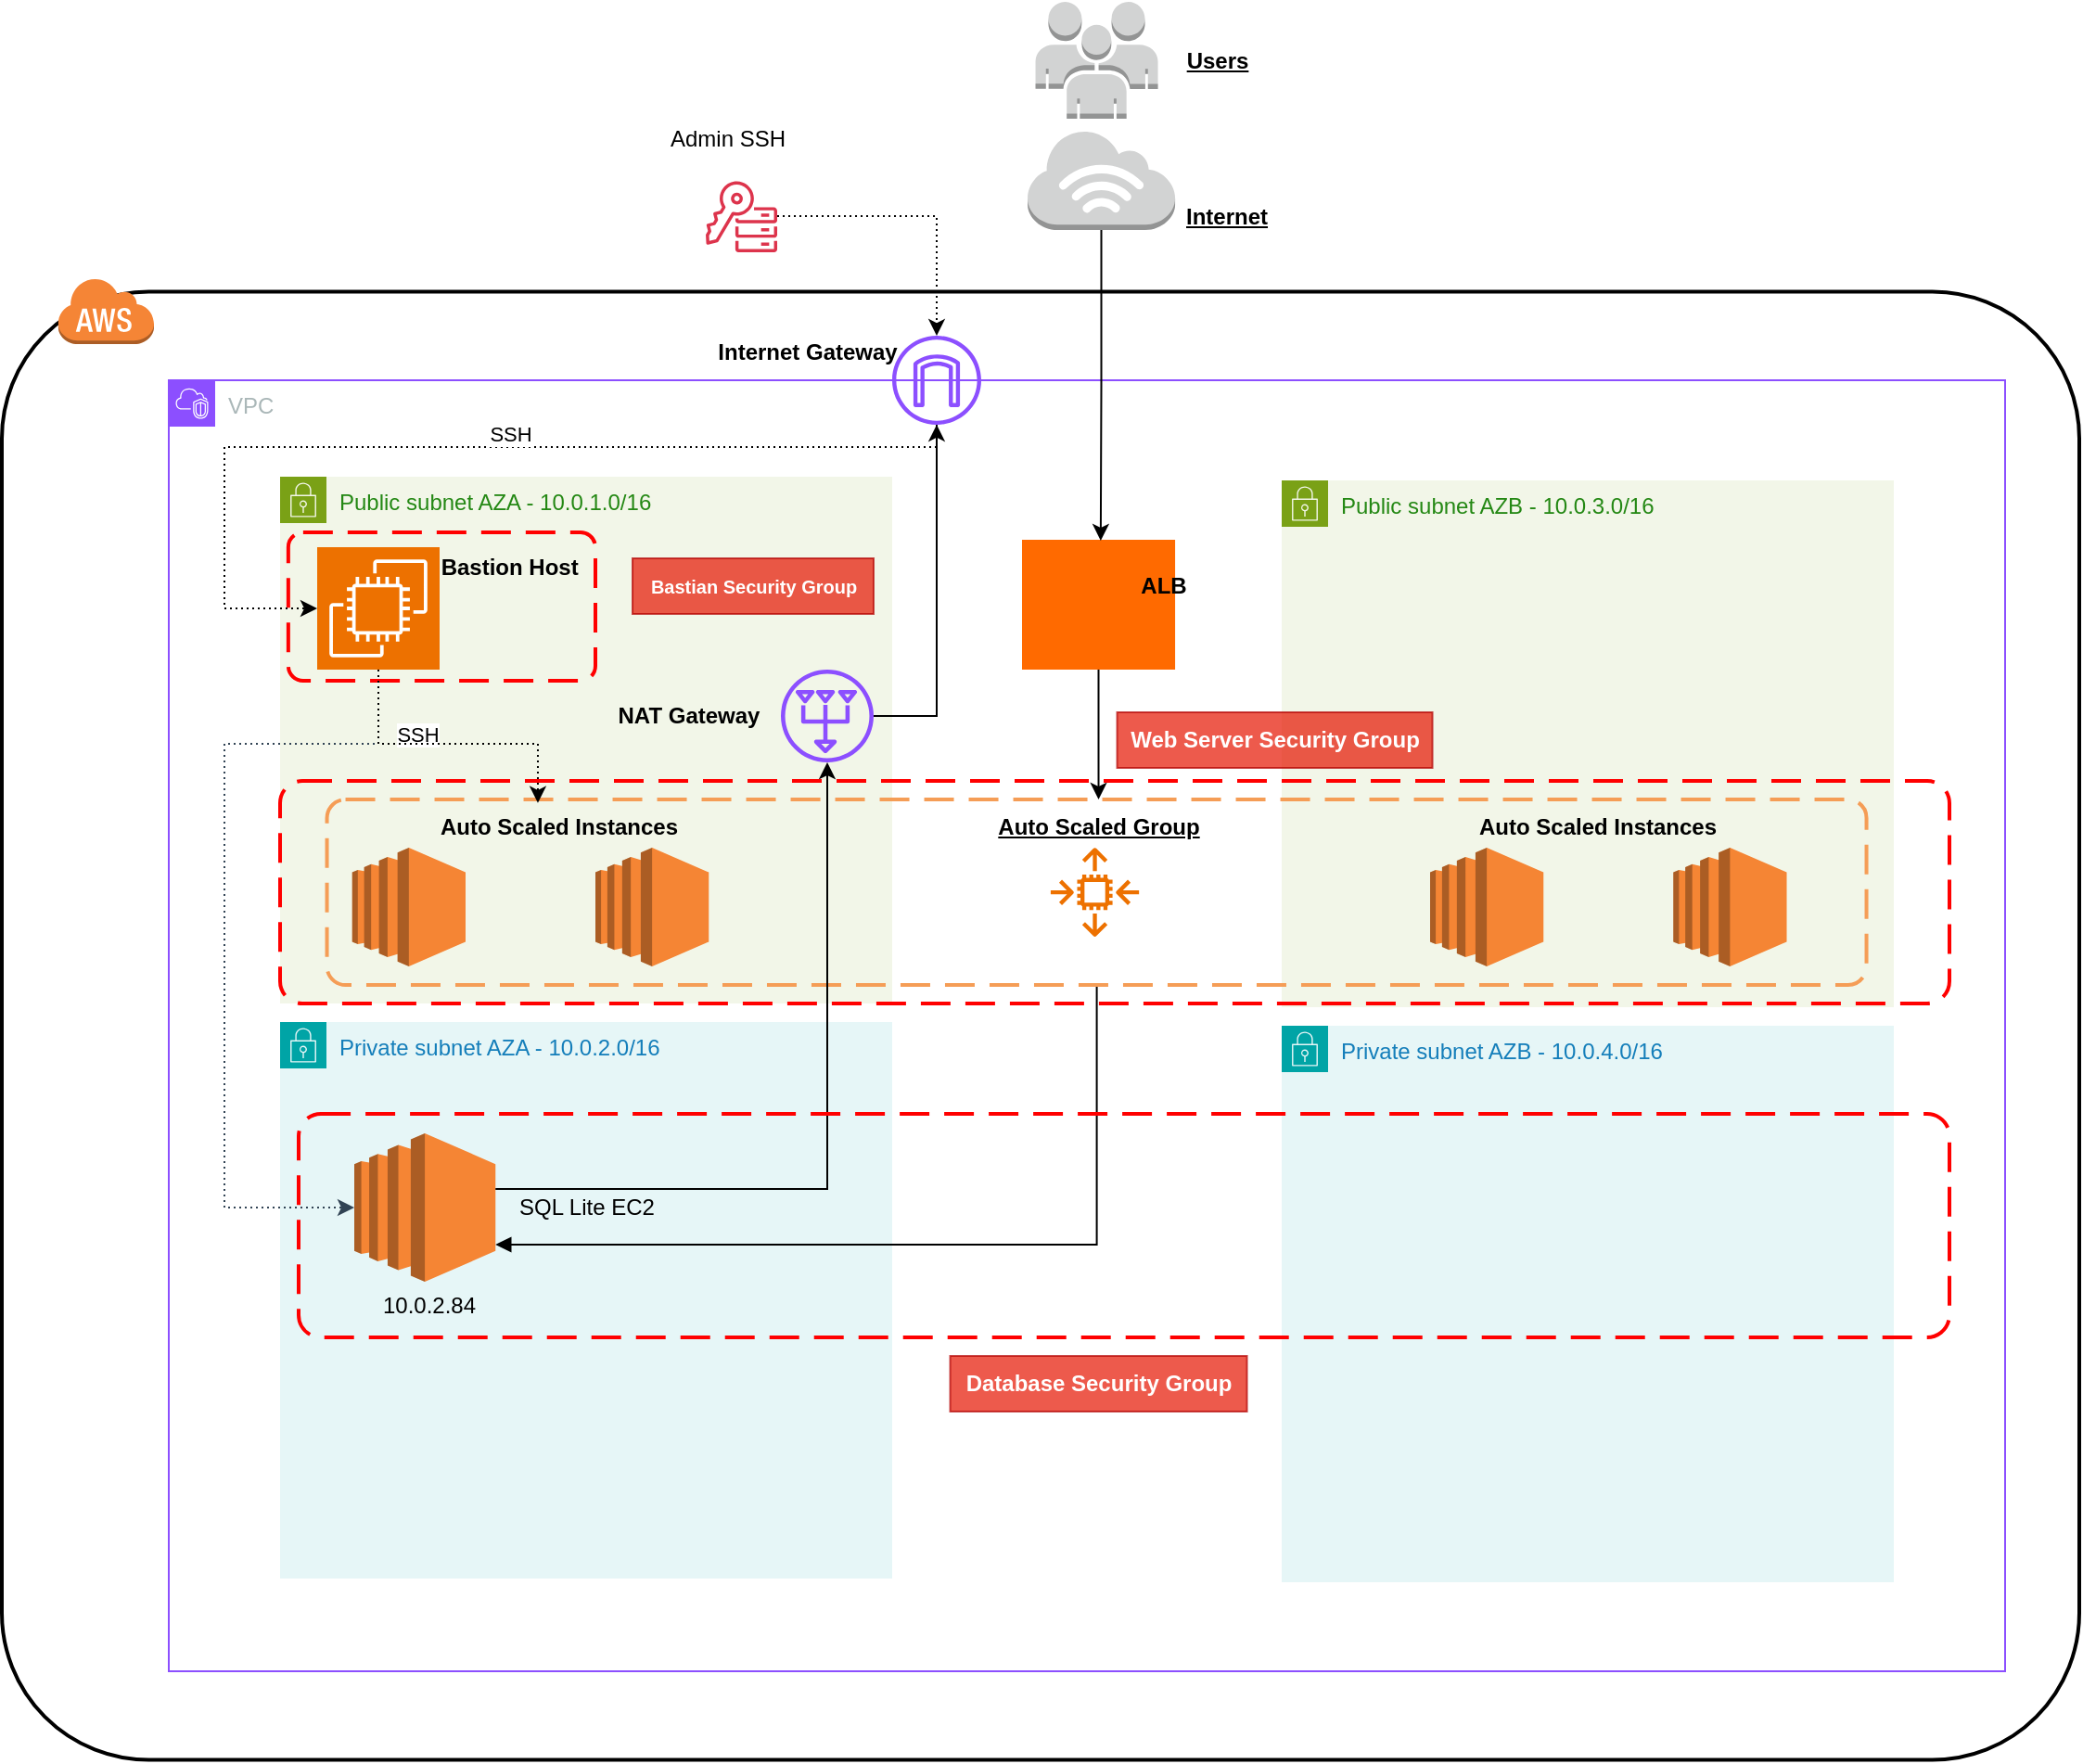 <mxfile version="26.2.14">
  <diagram name="Page-1" id="fU7BCpl6mXzZDJkFP51K">
    <mxGraphModel dx="93" dy="1670" grid="1" gridSize="10" guides="1" tooltips="1" connect="1" arrows="1" fold="1" page="1" pageScale="1" pageWidth="827" pageHeight="1169" math="0" shadow="0">
      <root>
        <mxCell id="0" />
        <mxCell id="1" parent="0" />
        <mxCell id="OljKKH2BxOnLp5taS_lh-46" value="VPC" style="points=[[0,0],[0.25,0],[0.5,0],[0.75,0],[1,0],[1,0.25],[1,0.5],[1,0.75],[1,1],[0.75,1],[0.5,1],[0.25,1],[0,1],[0,0.75],[0,0.5],[0,0.25]];outlineConnect=0;gradientColor=none;html=1;whiteSpace=wrap;fontSize=12;fontStyle=0;container=1;pointerEvents=0;collapsible=0;recursiveResize=0;shape=mxgraph.aws4.group;grIcon=mxgraph.aws4.group_vpc2;strokeColor=#8C4FFF;fillColor=none;verticalAlign=top;align=left;spacingLeft=30;fontColor=#AAB7B8;dashed=0;" vertex="1" parent="1">
          <mxGeometry x="940" y="-86" width="990" height="696" as="geometry" />
        </mxCell>
        <mxCell id="OljKKH2BxOnLp5taS_lh-48" value="" style="rounded=1;arcSize=10;dashed=0;fillColor=none;gradientColor=none;strokeWidth=2;" vertex="1" parent="1">
          <mxGeometry x="850" y="-133.75" width="1120" height="791.5" as="geometry" />
        </mxCell>
        <mxCell id="hSYeYCXfzHYsLcMzWhCX-77" value="Private subnet AZA - 10.0.2.0/16" style="points=[[0,0],[0.25,0],[0.5,0],[0.75,0],[1,0],[1,0.25],[1,0.5],[1,0.75],[1,1],[0.75,1],[0.5,1],[0.25,1],[0,1],[0,0.75],[0,0.5],[0,0.25]];outlineConnect=0;gradientColor=none;html=1;whiteSpace=wrap;fontSize=12;fontStyle=0;container=1;pointerEvents=0;collapsible=0;recursiveResize=0;shape=mxgraph.aws4.group;grIcon=mxgraph.aws4.group_security_group;grStroke=0;strokeColor=#00A4A6;fillColor=#E6F6F7;verticalAlign=top;align=left;spacingLeft=30;fontColor=#147EBA;dashed=0;" parent="1" vertex="1">
          <mxGeometry x="1000" y="260" width="330" height="300" as="geometry" />
        </mxCell>
        <mxCell id="OljKKH2BxOnLp5taS_lh-16" value="" style="outlineConnect=0;dashed=0;verticalLabelPosition=bottom;verticalAlign=top;align=center;html=1;shape=mxgraph.aws3.ec2;fillColor=#F58534;gradientColor=none;" vertex="1" parent="hSYeYCXfzHYsLcMzWhCX-77">
          <mxGeometry x="40" y="60" width="76.13" height="80" as="geometry" />
        </mxCell>
        <mxCell id="OljKKH2BxOnLp5taS_lh-17" value="SQL Lite EC2" style="text;html=1;align=center;verticalAlign=middle;resizable=0;points=[];autosize=1;strokeColor=none;fillColor=none;" vertex="1" parent="hSYeYCXfzHYsLcMzWhCX-77">
          <mxGeometry x="115" y="85" width="100" height="30" as="geometry" />
        </mxCell>
        <mxCell id="hSYeYCXfzHYsLcMzWhCX-78" value="Public subnet AZA - 10.0.1.0/16" style="points=[[0,0],[0.25,0],[0.5,0],[0.75,0],[1,0],[1,0.25],[1,0.5],[1,0.75],[1,1],[0.75,1],[0.5,1],[0.25,1],[0,1],[0,0.75],[0,0.5],[0,0.25]];outlineConnect=0;gradientColor=none;html=1;whiteSpace=wrap;fontSize=12;fontStyle=0;container=1;pointerEvents=0;collapsible=0;recursiveResize=0;shape=mxgraph.aws4.group;grIcon=mxgraph.aws4.group_security_group;grStroke=0;strokeColor=#7AA116;fillColor=#F2F6E8;verticalAlign=top;align=left;spacingLeft=30;fontColor=#248814;dashed=0;" parent="1" vertex="1">
          <mxGeometry x="1000" y="-34" width="330" height="284" as="geometry" />
        </mxCell>
        <mxCell id="OljKKH2BxOnLp5taS_lh-56" value="" style="rounded=1;arcSize=10;dashed=1;strokeColor=#ff0000;fillColor=none;gradientColor=none;dashPattern=8 4;strokeWidth=2;fontStyle=1" vertex="1" parent="hSYeYCXfzHYsLcMzWhCX-78">
          <mxGeometry x="4.43" y="30" width="165.57" height="80" as="geometry" />
        </mxCell>
        <mxCell id="OljKKH2BxOnLp5taS_lh-9" value="" style="sketch=0;outlineConnect=0;fontColor=#232F3E;gradientColor=none;fillColor=#8C4FFF;strokeColor=none;dashed=0;verticalLabelPosition=bottom;verticalAlign=top;align=center;html=1;fontSize=12;fontStyle=0;aspect=fixed;pointerEvents=1;shape=mxgraph.aws4.nat_gateway;rotation=90;" vertex="1" parent="hSYeYCXfzHYsLcMzWhCX-78">
          <mxGeometry x="270" y="104" width="50" height="50" as="geometry" />
        </mxCell>
        <mxCell id="OljKKH2BxOnLp5taS_lh-14" value="" style="sketch=0;points=[[0,0,0],[0.25,0,0],[0.5,0,0],[0.75,0,0],[1,0,0],[0,1,0],[0.25,1,0],[0.5,1,0],[0.75,1,0],[1,1,0],[0,0.25,0],[0,0.5,0],[0,0.75,0],[1,0.25,0],[1,0.5,0],[1,0.75,0]];outlineConnect=0;fontColor=#232F3E;fillColor=#ED7100;strokeColor=#ffffff;dashed=0;verticalLabelPosition=bottom;verticalAlign=top;align=center;html=1;fontSize=12;fontStyle=0;aspect=fixed;shape=mxgraph.aws4.resourceIcon;resIcon=mxgraph.aws4.ec2;" vertex="1" parent="hSYeYCXfzHYsLcMzWhCX-78">
          <mxGeometry x="20" y="38" width="66" height="66" as="geometry" />
        </mxCell>
        <mxCell id="OljKKH2BxOnLp5taS_lh-15" value="Bastion Host&amp;nbsp;" style="text;html=1;align=center;verticalAlign=middle;resizable=0;points=[];autosize=1;strokeColor=none;fillColor=none;fontStyle=1" vertex="1" parent="hSYeYCXfzHYsLcMzWhCX-78">
          <mxGeometry x="80" y="34" width="90" height="30" as="geometry" />
        </mxCell>
        <mxCell id="OljKKH2BxOnLp5taS_lh-19" value="" style="outlineConnect=0;dashed=0;verticalLabelPosition=bottom;verticalAlign=top;align=center;html=1;shape=mxgraph.aws3.ec2;fillColor=#F58534;gradientColor=none;" vertex="1" parent="hSYeYCXfzHYsLcMzWhCX-78">
          <mxGeometry x="38.87" y="200" width="61.13" height="64" as="geometry" />
        </mxCell>
        <mxCell id="OljKKH2BxOnLp5taS_lh-20" value="" style="outlineConnect=0;dashed=0;verticalLabelPosition=bottom;verticalAlign=top;align=center;html=1;shape=mxgraph.aws3.ec2;fillColor=#F58534;gradientColor=none;" vertex="1" parent="hSYeYCXfzHYsLcMzWhCX-78">
          <mxGeometry x="170" y="200" width="61.13" height="64" as="geometry" />
        </mxCell>
        <mxCell id="OljKKH2BxOnLp5taS_lh-25" value="NAT Gateway" style="text;html=1;align=center;verticalAlign=middle;resizable=0;points=[];autosize=1;strokeColor=none;fillColor=none;fontStyle=1" vertex="1" parent="hSYeYCXfzHYsLcMzWhCX-78">
          <mxGeometry x="170" y="114" width="100" height="30" as="geometry" />
        </mxCell>
        <mxCell id="OljKKH2BxOnLp5taS_lh-57" value="Bastian Security Group" style="text;html=1;align=center;verticalAlign=middle;resizable=0;points=[];autosize=1;strokeColor=#B20000;fillColor=#e51400;fontStyle=1;fontColor=#ffffff;fontSize=10;opacity=70;" vertex="1" parent="hSYeYCXfzHYsLcMzWhCX-78">
          <mxGeometry x="190" y="44" width="130" height="30" as="geometry" />
        </mxCell>
        <mxCell id="OljKKH2BxOnLp5taS_lh-3" value="Private subnet AZB - 10.0.4.0/16" style="points=[[0,0],[0.25,0],[0.5,0],[0.75,0],[1,0],[1,0.25],[1,0.5],[1,0.75],[1,1],[0.75,1],[0.5,1],[0.25,1],[0,1],[0,0.75],[0,0.5],[0,0.25]];outlineConnect=0;gradientColor=none;html=1;whiteSpace=wrap;fontSize=12;fontStyle=0;container=1;pointerEvents=0;collapsible=0;recursiveResize=0;shape=mxgraph.aws4.group;grIcon=mxgraph.aws4.group_security_group;grStroke=0;strokeColor=#00A4A6;fillColor=#E6F6F7;verticalAlign=top;align=left;spacingLeft=30;fontColor=#147EBA;dashed=0;" vertex="1" parent="1">
          <mxGeometry x="1540" y="262" width="330" height="300" as="geometry" />
        </mxCell>
        <mxCell id="OljKKH2BxOnLp5taS_lh-4" value="Public subnet AZB - 10.0.3.0/16" style="points=[[0,0],[0.25,0],[0.5,0],[0.75,0],[1,0],[1,0.25],[1,0.5],[1,0.75],[1,1],[0.75,1],[0.5,1],[0.25,1],[0,1],[0,0.75],[0,0.5],[0,0.25]];outlineConnect=0;gradientColor=none;html=1;whiteSpace=wrap;fontSize=12;fontStyle=0;container=1;pointerEvents=0;collapsible=0;recursiveResize=0;shape=mxgraph.aws4.group;grIcon=mxgraph.aws4.group_security_group;grStroke=0;strokeColor=#7AA116;fillColor=#F2F6E8;verticalAlign=top;align=left;spacingLeft=30;fontColor=#248814;dashed=0;" vertex="1" parent="1">
          <mxGeometry x="1540" y="-32" width="330" height="284" as="geometry" />
        </mxCell>
        <mxCell id="OljKKH2BxOnLp5taS_lh-21" value="" style="outlineConnect=0;dashed=0;verticalLabelPosition=bottom;verticalAlign=top;align=center;html=1;shape=mxgraph.aws3.ec2;fillColor=#F58534;gradientColor=none;" vertex="1" parent="OljKKH2BxOnLp5taS_lh-4">
          <mxGeometry x="80" y="198" width="61.13" height="64" as="geometry" />
        </mxCell>
        <mxCell id="OljKKH2BxOnLp5taS_lh-22" value="" style="outlineConnect=0;dashed=0;verticalLabelPosition=bottom;verticalAlign=top;align=center;html=1;shape=mxgraph.aws3.ec2;fillColor=#F58534;gradientColor=none;" vertex="1" parent="OljKKH2BxOnLp5taS_lh-4">
          <mxGeometry x="211.13" y="198" width="61.13" height="64" as="geometry" />
        </mxCell>
        <mxCell id="OljKKH2BxOnLp5taS_lh-5" value="" style="outlineConnect=0;dashed=0;verticalLabelPosition=bottom;verticalAlign=top;align=center;html=1;shape=mxgraph.aws3.internet_3;fillColor=#D2D3D3;gradientColor=none;" vertex="1" parent="1">
          <mxGeometry x="1403.04" y="-221" width="79.5" height="54" as="geometry" />
        </mxCell>
        <mxCell id="OljKKH2BxOnLp5taS_lh-6" value="" style="outlineConnect=0;dashed=0;verticalLabelPosition=bottom;verticalAlign=top;align=center;html=1;shape=mxgraph.aws3.users;fillColor=#D2D3D3;gradientColor=none;" vertex="1" parent="1">
          <mxGeometry x="1407.27" y="-290" width="66" height="63" as="geometry" />
        </mxCell>
        <mxCell id="OljKKH2BxOnLp5taS_lh-7" value="Users" style="text;html=1;align=center;verticalAlign=middle;resizable=0;points=[];autosize=1;strokeColor=none;fillColor=none;fontStyle=5" vertex="1" parent="1">
          <mxGeometry x="1480" y="-273.5" width="50" height="30" as="geometry" />
        </mxCell>
        <mxCell id="OljKKH2BxOnLp5taS_lh-8" value="" style="points=[];aspect=fixed;html=1;align=center;shadow=0;dashed=0;fillColor=#FF6A00;strokeColor=none;shape=mxgraph.alibaba_cloud.alb_application_load_balancer_01;" vertex="1" parent="1">
          <mxGeometry x="1400" width="82.54" height="70" as="geometry" />
        </mxCell>
        <mxCell id="OljKKH2BxOnLp5taS_lh-29" style="edgeStyle=orthogonalEdgeStyle;rounded=0;orthogonalLoop=1;jettySize=auto;html=1;dashed=1;dashPattern=1 2;" edge="1" parent="1" source="OljKKH2BxOnLp5taS_lh-10" target="OljKKH2BxOnLp5taS_lh-14">
          <mxGeometry relative="1" as="geometry">
            <Array as="points">
              <mxPoint x="1354" y="-50" />
              <mxPoint x="970" y="-50" />
              <mxPoint x="970" y="37" />
            </Array>
          </mxGeometry>
        </mxCell>
        <mxCell id="OljKKH2BxOnLp5taS_lh-32" value="SSH" style="edgeLabel;html=1;align=center;verticalAlign=middle;resizable=0;points=[];" vertex="1" connectable="0" parent="OljKKH2BxOnLp5taS_lh-29">
          <mxGeometry x="-0.187" y="-3" relative="1" as="geometry">
            <mxPoint x="-26" y="-4" as="offset" />
          </mxGeometry>
        </mxCell>
        <mxCell id="OljKKH2BxOnLp5taS_lh-10" value="" style="sketch=0;outlineConnect=0;fontColor=#232F3E;gradientColor=none;fillColor=#8C4FFF;strokeColor=none;dashed=0;verticalLabelPosition=bottom;verticalAlign=top;align=center;html=1;fontSize=12;fontStyle=0;aspect=fixed;pointerEvents=1;shape=mxgraph.aws4.internet_gateway;" vertex="1" parent="1">
          <mxGeometry x="1330" y="-110" width="48" height="48" as="geometry" />
        </mxCell>
        <mxCell id="OljKKH2BxOnLp5taS_lh-28" style="edgeStyle=orthogonalEdgeStyle;rounded=0;orthogonalLoop=1;jettySize=auto;html=1;dashed=1;dashPattern=1 2;" edge="1" parent="1" source="OljKKH2BxOnLp5taS_lh-11" target="OljKKH2BxOnLp5taS_lh-10">
          <mxGeometry relative="1" as="geometry" />
        </mxCell>
        <mxCell id="OljKKH2BxOnLp5taS_lh-11" value="" style="sketch=0;outlineConnect=0;fontColor=#232F3E;gradientColor=none;fillColor=#DD344C;strokeColor=none;dashed=0;verticalLabelPosition=bottom;verticalAlign=top;align=center;html=1;fontSize=12;fontStyle=0;aspect=fixed;pointerEvents=1;shape=mxgraph.aws4.key_management_service_external_key_store;" vertex="1" parent="1">
          <mxGeometry x="1229.27" y="-194" width="39" height="39" as="geometry" />
        </mxCell>
        <mxCell id="OljKKH2BxOnLp5taS_lh-12" value="Admin SSH" style="text;html=1;align=center;verticalAlign=middle;resizable=0;points=[];autosize=1;strokeColor=none;fillColor=none;" vertex="1" parent="1">
          <mxGeometry x="1196" y="-231" width="90" height="30" as="geometry" />
        </mxCell>
        <mxCell id="OljKKH2BxOnLp5taS_lh-13" value="Internet" style="text;html=1;align=center;verticalAlign=middle;resizable=0;points=[];autosize=1;strokeColor=none;fillColor=none;fontStyle=5" vertex="1" parent="1">
          <mxGeometry x="1480" y="-189.5" width="60" height="30" as="geometry" />
        </mxCell>
        <mxCell id="OljKKH2BxOnLp5taS_lh-18" value="" style="sketch=0;outlineConnect=0;fontColor=#232F3E;gradientColor=none;fillColor=#ED7100;strokeColor=none;dashed=0;verticalLabelPosition=bottom;verticalAlign=top;align=center;html=1;fontSize=12;fontStyle=0;aspect=fixed;pointerEvents=1;shape=mxgraph.aws4.auto_scaling2;" vertex="1" parent="1">
          <mxGeometry x="1415.27" y="166" width="48" height="48" as="geometry" />
        </mxCell>
        <mxCell id="OljKKH2BxOnLp5taS_lh-23" value="10.0.2.84" style="text;html=1;align=center;verticalAlign=middle;resizable=0;points=[];autosize=1;strokeColor=none;fillColor=none;" vertex="1" parent="1">
          <mxGeometry x="1045" y="398" width="70" height="30" as="geometry" />
        </mxCell>
        <mxCell id="OljKKH2BxOnLp5taS_lh-24" value="ALB" style="text;html=1;align=center;verticalAlign=middle;resizable=0;points=[];autosize=1;strokeColor=none;fillColor=none;fontStyle=1" vertex="1" parent="1">
          <mxGeometry x="1451.27" y="10" width="50" height="30" as="geometry" />
        </mxCell>
        <mxCell id="OljKKH2BxOnLp5taS_lh-26" value="Internet Gateway" style="text;html=1;align=center;verticalAlign=middle;resizable=0;points=[];autosize=1;strokeColor=none;fillColor=none;fontStyle=1" vertex="1" parent="1">
          <mxGeometry x="1229.27" y="-116" width="110" height="30" as="geometry" />
        </mxCell>
        <mxCell id="OljKKH2BxOnLp5taS_lh-53" style="edgeStyle=orthogonalEdgeStyle;rounded=0;orthogonalLoop=1;jettySize=auto;html=1;endArrow=block;endFill=1;" edge="1" parent="1" source="OljKKH2BxOnLp5taS_lh-36" target="OljKKH2BxOnLp5taS_lh-16">
          <mxGeometry relative="1" as="geometry">
            <Array as="points">
              <mxPoint x="1440" y="380" />
            </Array>
          </mxGeometry>
        </mxCell>
        <mxCell id="OljKKH2BxOnLp5taS_lh-36" value="" style="rounded=1;arcSize=10;dashed=1;strokeColor=#F59D56;fillColor=none;gradientColor=none;dashPattern=8 4;strokeWidth=2;" vertex="1" parent="1">
          <mxGeometry x="1025.27" y="140" width="830" height="100" as="geometry" />
        </mxCell>
        <mxCell id="OljKKH2BxOnLp5taS_lh-30" style="edgeStyle=orthogonalEdgeStyle;rounded=0;orthogonalLoop=1;jettySize=auto;html=1;dashed=1;dashPattern=1 2;fillColor=#647687;strokeColor=#314354;" edge="1" parent="1" source="OljKKH2BxOnLp5taS_lh-14" target="OljKKH2BxOnLp5taS_lh-16">
          <mxGeometry relative="1" as="geometry">
            <Array as="points">
              <mxPoint x="1053" y="110" />
              <mxPoint x="970" y="110" />
              <mxPoint x="970" y="360" />
            </Array>
          </mxGeometry>
        </mxCell>
        <mxCell id="OljKKH2BxOnLp5taS_lh-31" value="SSH" style="edgeLabel;html=1;align=center;verticalAlign=middle;resizable=0;points=[];" vertex="1" connectable="0" parent="OljKKH2BxOnLp5taS_lh-30">
          <mxGeometry x="-0.503" y="3" relative="1" as="geometry">
            <mxPoint x="91" y="-8" as="offset" />
          </mxGeometry>
        </mxCell>
        <mxCell id="OljKKH2BxOnLp5taS_lh-34" style="edgeStyle=orthogonalEdgeStyle;rounded=0;orthogonalLoop=1;jettySize=auto;html=1;" edge="1" parent="1" source="OljKKH2BxOnLp5taS_lh-16" target="OljKKH2BxOnLp5taS_lh-9">
          <mxGeometry relative="1" as="geometry">
            <Array as="points">
              <mxPoint x="1295" y="350" />
            </Array>
          </mxGeometry>
        </mxCell>
        <mxCell id="OljKKH2BxOnLp5taS_lh-35" style="edgeStyle=orthogonalEdgeStyle;rounded=0;orthogonalLoop=1;jettySize=auto;html=1;" edge="1" parent="1" source="OljKKH2BxOnLp5taS_lh-9" target="OljKKH2BxOnLp5taS_lh-10">
          <mxGeometry relative="1" as="geometry" />
        </mxCell>
        <mxCell id="OljKKH2BxOnLp5taS_lh-38" value="Auto Scaled Group" style="text;html=1;align=center;verticalAlign=middle;resizable=0;points=[];autosize=1;strokeColor=none;fillColor=none;fontStyle=5" vertex="1" parent="1">
          <mxGeometry x="1381.27" y="140" width="120" height="30" as="geometry" />
        </mxCell>
        <mxCell id="OljKKH2BxOnLp5taS_lh-39" style="edgeStyle=orthogonalEdgeStyle;rounded=0;orthogonalLoop=1;jettySize=auto;html=1;entryX=0.514;entryY=0.007;entryDx=0;entryDy=0;entryPerimeter=0;" edge="1" parent="1" source="OljKKH2BxOnLp5taS_lh-5" target="OljKKH2BxOnLp5taS_lh-8">
          <mxGeometry relative="1" as="geometry" />
        </mxCell>
        <mxCell id="OljKKH2BxOnLp5taS_lh-40" style="edgeStyle=orthogonalEdgeStyle;rounded=0;orthogonalLoop=1;jettySize=auto;html=1;entryX=0.5;entryY=0;entryDx=0;entryDy=0;entryPerimeter=0;" edge="1" parent="1" source="OljKKH2BxOnLp5taS_lh-8" target="OljKKH2BxOnLp5taS_lh-38">
          <mxGeometry relative="1" as="geometry" />
        </mxCell>
        <mxCell id="OljKKH2BxOnLp5taS_lh-41" style="edgeStyle=orthogonalEdgeStyle;rounded=0;orthogonalLoop=1;jettySize=auto;html=1;entryX=0.137;entryY=0.019;entryDx=0;entryDy=0;entryPerimeter=0;dashed=1;dashPattern=1 2;" edge="1" parent="1" source="OljKKH2BxOnLp5taS_lh-14" target="OljKKH2BxOnLp5taS_lh-36">
          <mxGeometry relative="1" as="geometry">
            <Array as="points">
              <mxPoint x="1053" y="110" />
              <mxPoint x="1139" y="110" />
            </Array>
          </mxGeometry>
        </mxCell>
        <mxCell id="OljKKH2BxOnLp5taS_lh-43" value="Auto Scaled Instances" style="text;html=1;align=center;verticalAlign=middle;resizable=0;points=[];autosize=1;strokeColor=none;fillColor=none;fontStyle=1" vertex="1" parent="1">
          <mxGeometry x="1080" y="140" width="140" height="30" as="geometry" />
        </mxCell>
        <mxCell id="OljKKH2BxOnLp5taS_lh-45" value="Auto Scaled Instances" style="text;html=1;align=center;verticalAlign=middle;resizable=0;points=[];autosize=1;strokeColor=none;fillColor=none;fontStyle=1" vertex="1" parent="1">
          <mxGeometry x="1640" y="140" width="140" height="30" as="geometry" />
        </mxCell>
        <mxCell id="OljKKH2BxOnLp5taS_lh-49" value="" style="dashed=0;html=1;shape=mxgraph.aws3.cloud;fillColor=#F58536;gradientColor=none;dashed=0;" vertex="1" parent="1">
          <mxGeometry x="880" y="-141.5" width="52" height="36" as="geometry" />
        </mxCell>
        <mxCell id="OljKKH2BxOnLp5taS_lh-58" value="" style="rounded=1;arcSize=10;dashed=1;strokeColor=#ff0000;fillColor=none;gradientColor=none;dashPattern=8 4;strokeWidth=2;" vertex="1" parent="1">
          <mxGeometry x="1000" y="130" width="900" height="120" as="geometry" />
        </mxCell>
        <mxCell id="OljKKH2BxOnLp5taS_lh-59" value="Web Server Security Group" style="text;html=1;align=center;verticalAlign=middle;resizable=0;points=[];autosize=1;strokeColor=#B20000;fillColor=#e51400;fontStyle=1;fontColor=#ffffff;opacity=70;" vertex="1" parent="1">
          <mxGeometry x="1451.27" y="93" width="170" height="30" as="geometry" />
        </mxCell>
        <mxCell id="OljKKH2BxOnLp5taS_lh-60" value="" style="rounded=1;arcSize=10;dashed=1;strokeColor=#ff0000;fillColor=none;gradientColor=none;dashPattern=8 4;strokeWidth=2;" vertex="1" parent="1">
          <mxGeometry x="1010" y="309.5" width="890" height="120.5" as="geometry" />
        </mxCell>
        <mxCell id="OljKKH2BxOnLp5taS_lh-61" value="Database Security Group" style="text;html=1;align=center;verticalAlign=middle;resizable=0;points=[];autosize=1;strokeColor=#B20000;fillColor=#e51400;fontStyle=1;fontColor=#ffffff;opacity=70;" vertex="1" parent="1">
          <mxGeometry x="1361.27" y="440" width="160" height="30" as="geometry" />
        </mxCell>
      </root>
    </mxGraphModel>
  </diagram>
</mxfile>
